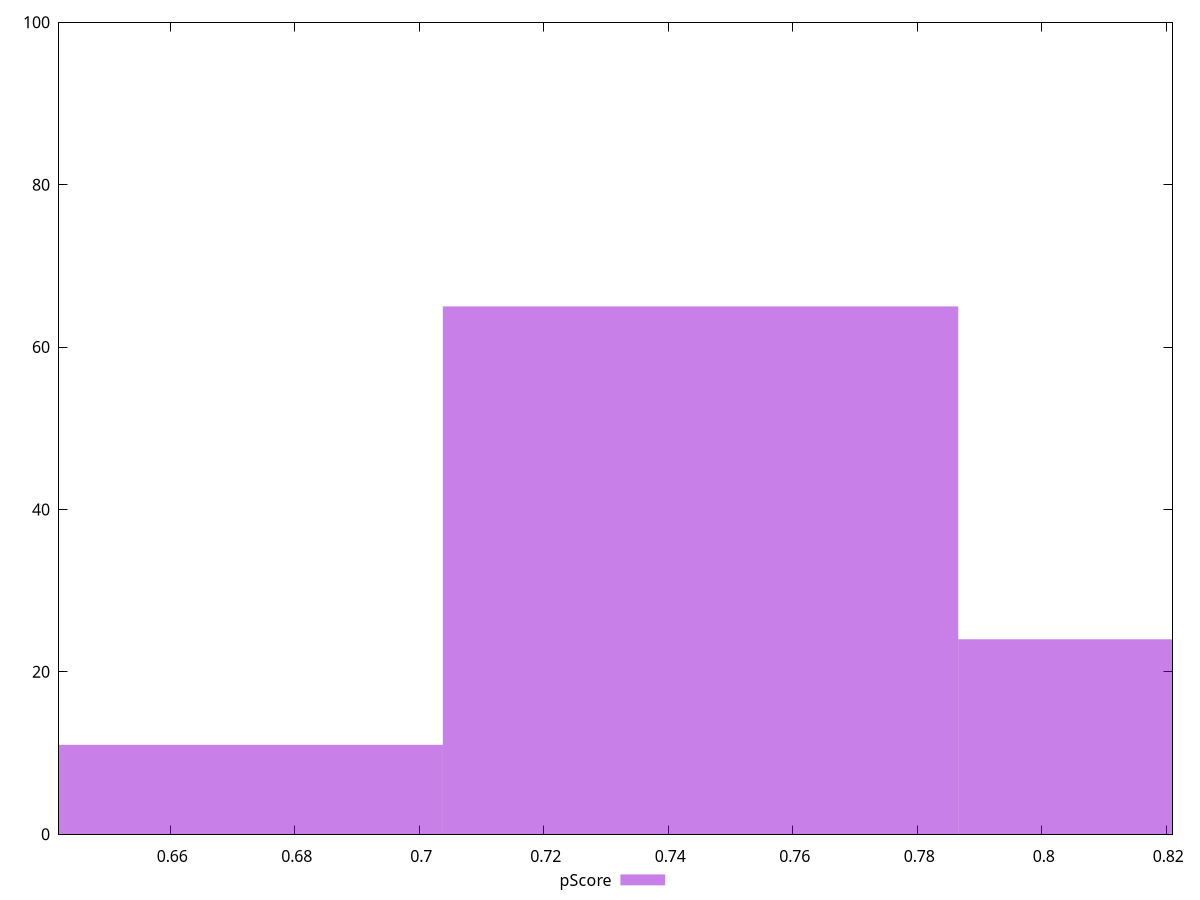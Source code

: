 reset

$pScore <<EOF
0.7451774082917454 65
0.6623799184815514 11
0.8279748981019392 24
EOF

set key outside below
set boxwidth 0.08279748981019393
set xrange [0.6421197265836294:0.8209930466201878]
set yrange [0:100]
set trange [0:100]
set style fill transparent solid 0.5 noborder
set terminal svg size 640, 490 enhanced background rgb 'white'
set output "report_00025_2021-02-22T21:38:55.199Z/largest-contentful-paint/samples/pages+cached+noadtech+nomedia+nocss/pScore/histogram.svg"

plot $pScore title "pScore" with boxes

reset
